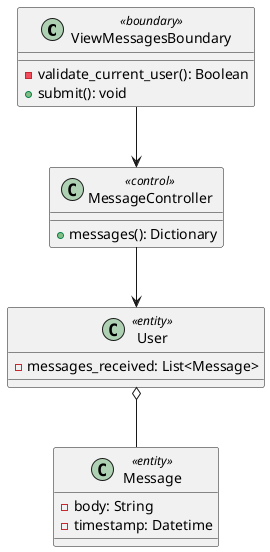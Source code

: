 @startuml

class ViewMessagesBoundary <<boundary>> {

    - validate_current_user(): Boolean
    + submit(): void
}

class MessageController <<control>> {

    + messages(): Dictionary
}

class User <<entity>> {
    - messages_received: List<Message>
}

class Message <<entity>> {
    - body: String
    - timestamp: Datetime
}

ViewMessagesBoundary --> MessageController
MessageController --> User
User o-- Message

@enduml